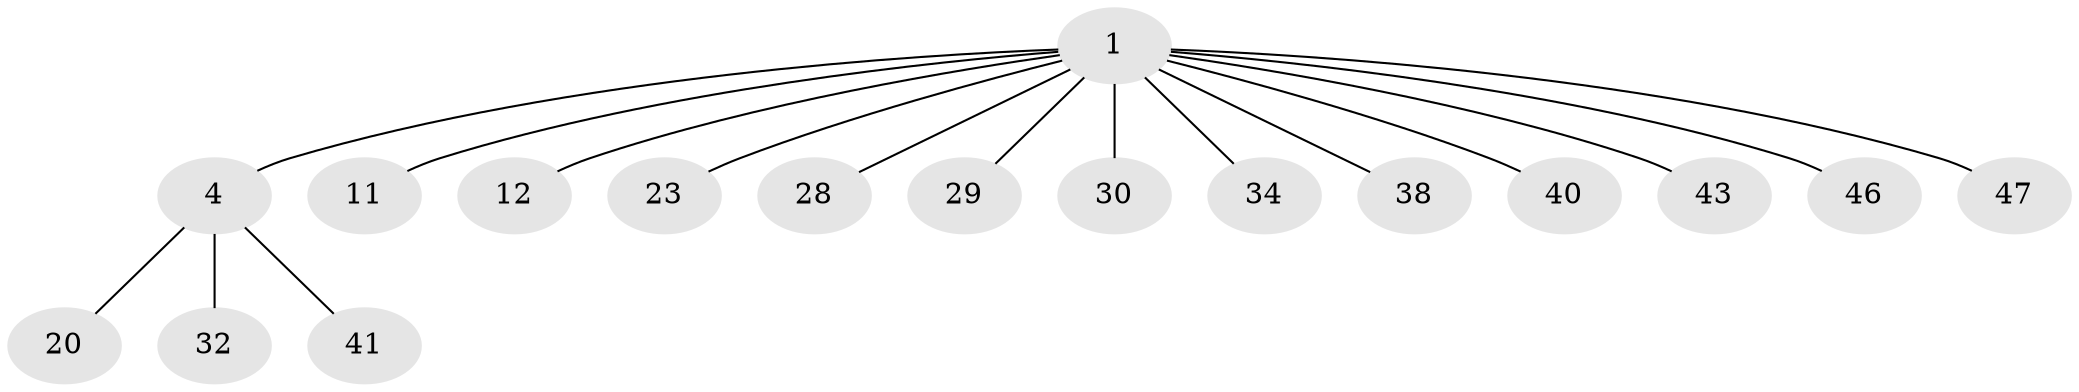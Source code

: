// original degree distribution, {8: 0.0196078431372549, 6: 0.0196078431372549, 2: 0.29411764705882354, 5: 0.0392156862745098, 3: 0.0784313725490196, 1: 0.5098039215686274, 4: 0.0392156862745098}
// Generated by graph-tools (version 1.1) at 2025/19/03/04/25 18:19:10]
// undirected, 17 vertices, 16 edges
graph export_dot {
graph [start="1"]
  node [color=gray90,style=filled];
  1 [super="+2+14+3+17+10+13+5+15"];
  4 [super="+35+36+33+18"];
  11 [super="+51+24"];
  12 [super="+26"];
  20;
  23;
  28;
  29 [super="+31"];
  30 [super="+50"];
  32 [super="+48+42"];
  34;
  38;
  40;
  41;
  43;
  46;
  47;
  1 -- 4;
  1 -- 11;
  1 -- 12;
  1 -- 29;
  1 -- 46;
  1 -- 40;
  1 -- 34;
  1 -- 43;
  1 -- 30;
  1 -- 38;
  1 -- 23;
  1 -- 28;
  1 -- 47;
  4 -- 32;
  4 -- 41;
  4 -- 20;
}
